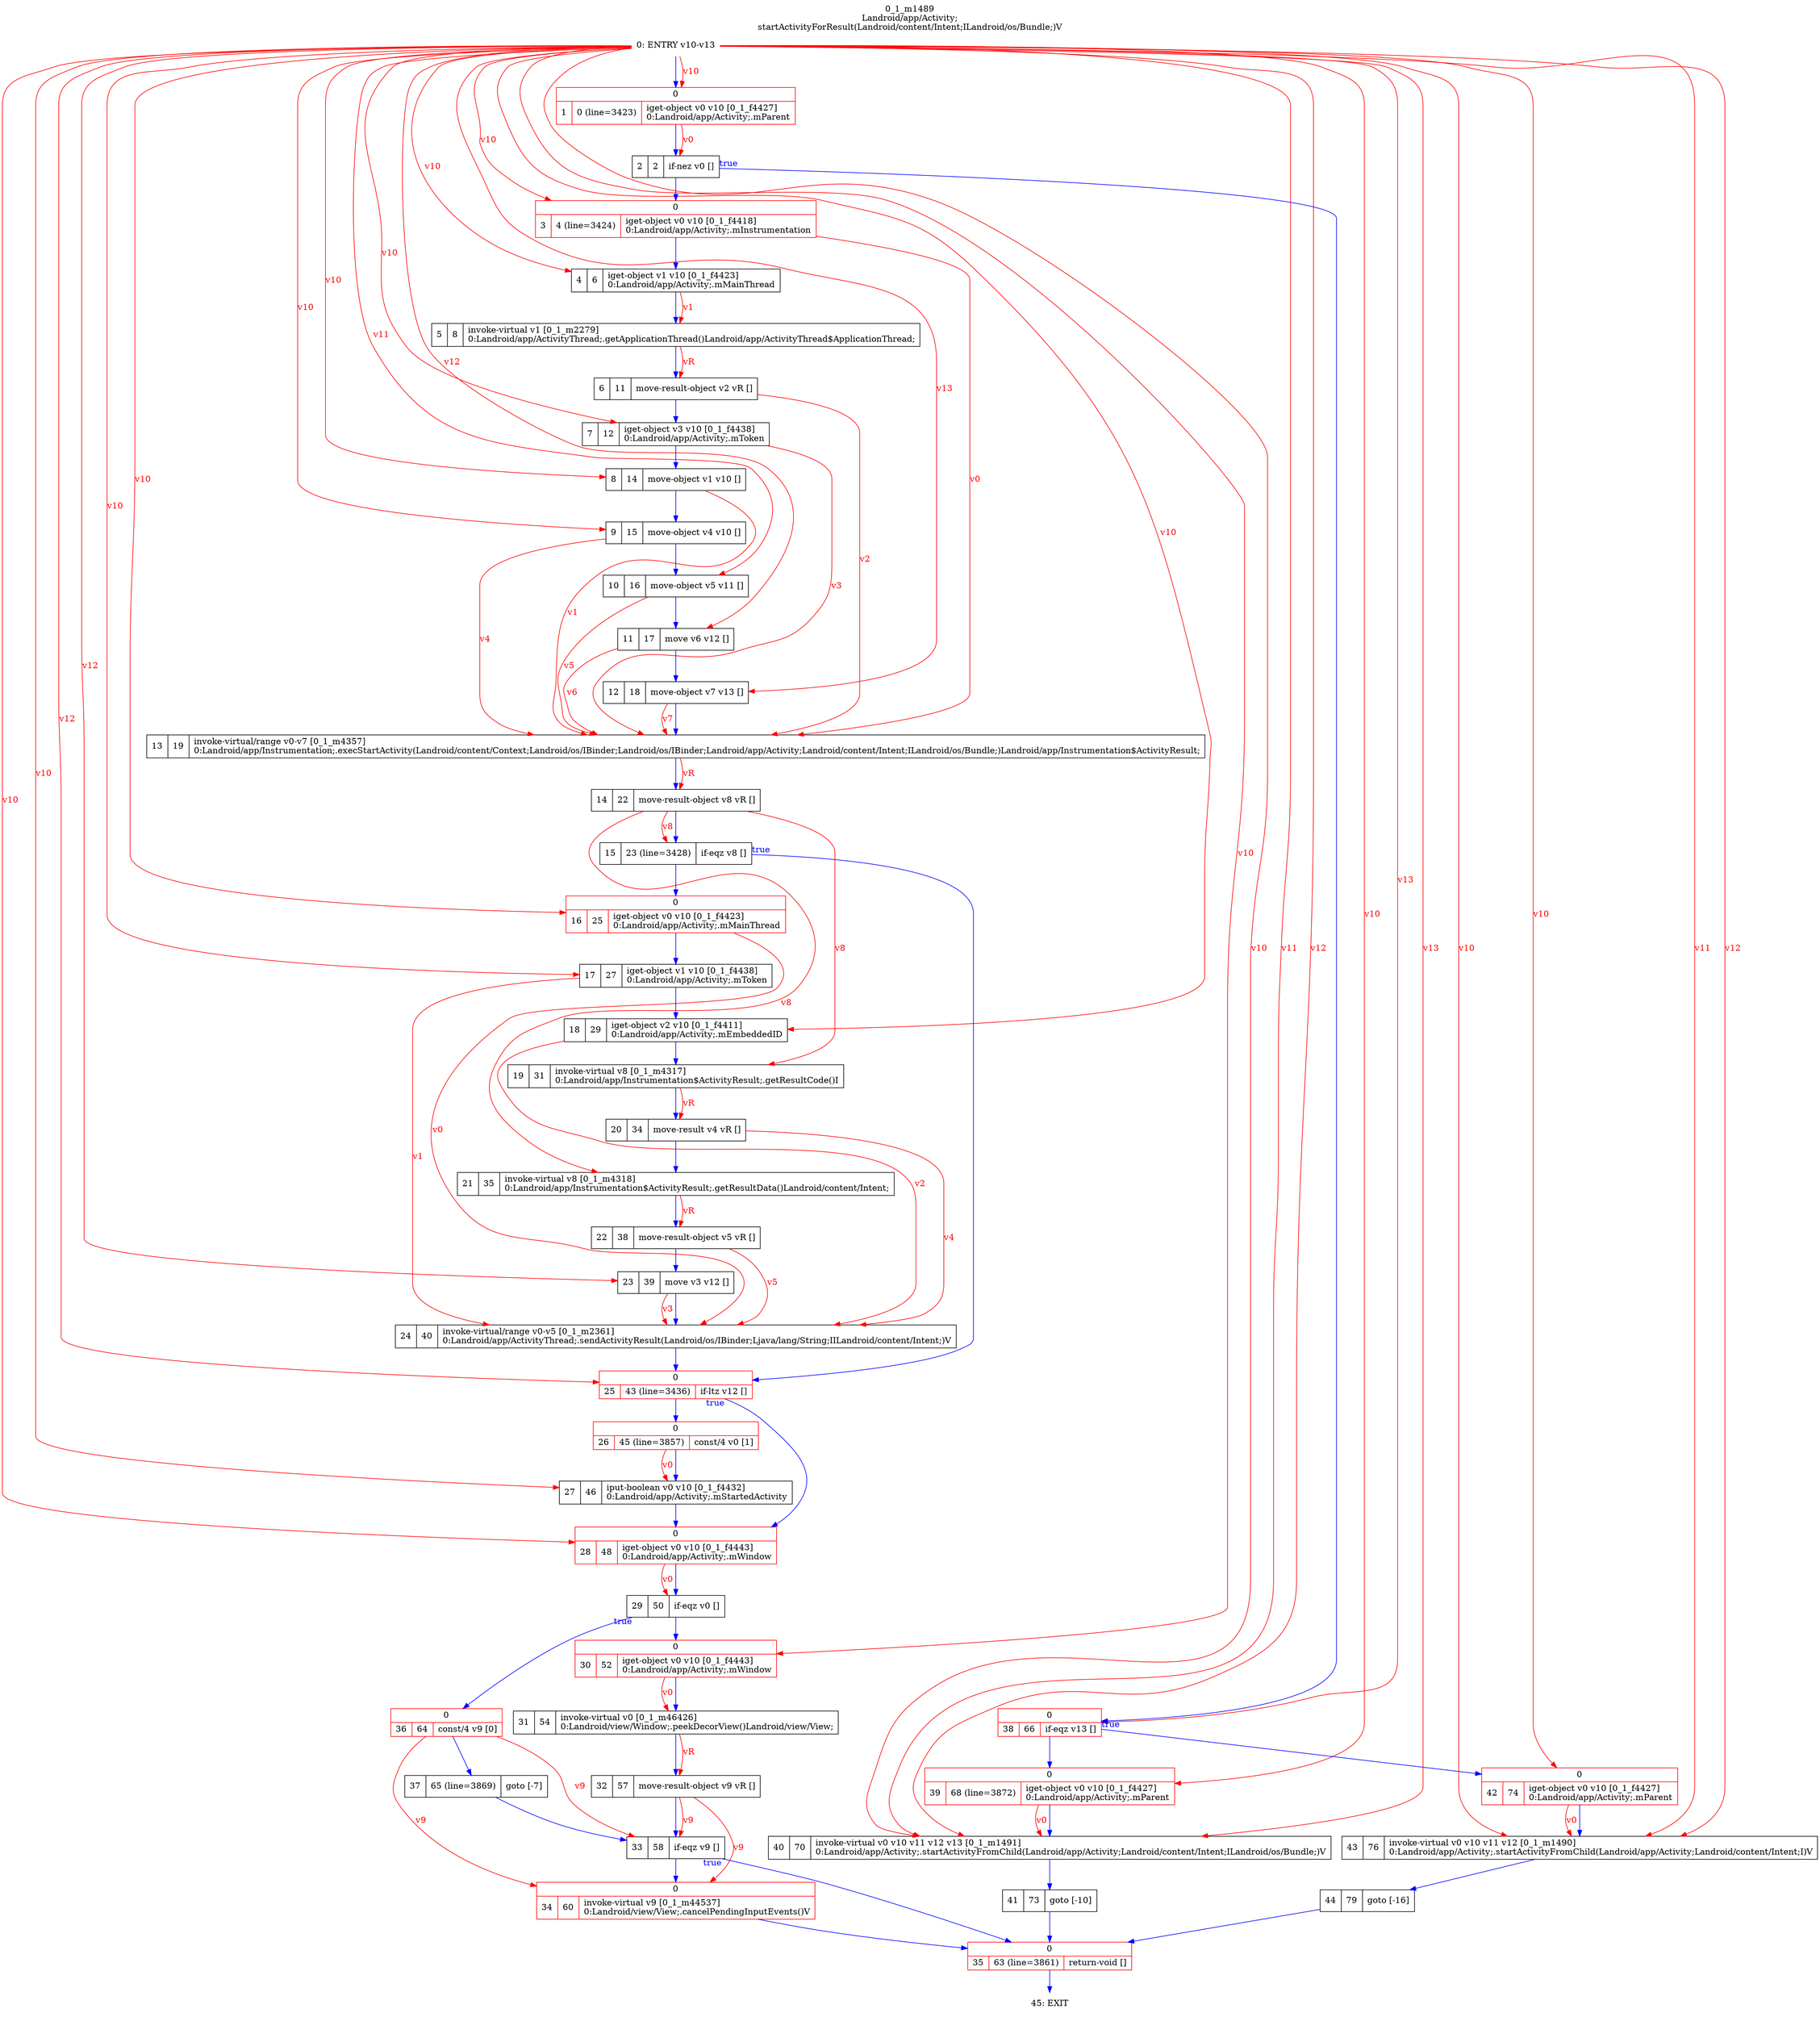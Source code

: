 digraph G {
rankdir=UD;
labelloc=t;
label="0_1_m1489\nLandroid/app/Activity;
startActivityForResult(Landroid/content/Intent;ILandroid/os/Bundle;)V";
0[label="0: ENTRY v10-v13",shape=plaintext];
1[label="{0|{1|0 (line=3423)|iget-object v0 v10 [0_1_f4427]\l0:Landroid/app/Activity;.mParent\l}}",shape=record, color=red];
2[label="2|2|if-nez v0 []\l",shape=record];
3[label="{0|{3|4 (line=3424)|iget-object v0 v10 [0_1_f4418]\l0:Landroid/app/Activity;.mInstrumentation\l}}",shape=record, color=red];
4[label="4|6|iget-object v1 v10 [0_1_f4423]\l0:Landroid/app/Activity;.mMainThread\l",shape=record];
5[label="5|8|invoke-virtual v1 [0_1_m2279]\l0:Landroid/app/ActivityThread;.getApplicationThread()Landroid/app/ActivityThread$ApplicationThread;\l",shape=record,URL="0_1_m2279.dot"];
6[label="6|11|move-result-object v2 vR []\l",shape=record];
7[label="7|12|iget-object v3 v10 [0_1_f4438]\l0:Landroid/app/Activity;.mToken\l",shape=record];
8[label="8|14|move-object v1 v10 []\l",shape=record];
9[label="9|15|move-object v4 v10 []\l",shape=record];
10[label="10|16|move-object v5 v11 []\l",shape=record];
11[label="11|17|move v6 v12 []\l",shape=record];
12[label="12|18|move-object v7 v13 []\l",shape=record];
13[label="13|19|invoke-virtual/range v0-v7 [0_1_m4357]\l0:Landroid/app/Instrumentation;.execStartActivity(Landroid/content/Context;Landroid/os/IBinder;Landroid/os/IBinder;Landroid/app/Activity;Landroid/content/Intent;ILandroid/os/Bundle;)Landroid/app/Instrumentation$ActivityResult;\l",shape=record,URL="0_1_m4357.dot"];
14[label="14|22|move-result-object v8 vR []\l",shape=record];
15[label="15|23 (line=3428)|if-eqz v8 []\l",shape=record];
16[label="{0|{16|25|iget-object v0 v10 [0_1_f4423]\l0:Landroid/app/Activity;.mMainThread\l}}",shape=record, color=red];
17[label="17|27|iget-object v1 v10 [0_1_f4438]\l0:Landroid/app/Activity;.mToken\l",shape=record];
18[label="18|29|iget-object v2 v10 [0_1_f4411]\l0:Landroid/app/Activity;.mEmbeddedID\l",shape=record];
19[label="19|31|invoke-virtual v8 [0_1_m4317]\l0:Landroid/app/Instrumentation$ActivityResult;.getResultCode()I\l",shape=record,URL="0_1_m4317.dot"];
20[label="20|34|move-result v4 vR []\l",shape=record];
21[label="21|35|invoke-virtual v8 [0_1_m4318]\l0:Landroid/app/Instrumentation$ActivityResult;.getResultData()Landroid/content/Intent;\l",shape=record,URL="0_1_m4318.dot"];
22[label="22|38|move-result-object v5 vR []\l",shape=record];
23[label="23|39|move v3 v12 []\l",shape=record];
24[label="24|40|invoke-virtual/range v0-v5 [0_1_m2361]\l0:Landroid/app/ActivityThread;.sendActivityResult(Landroid/os/IBinder;Ljava/lang/String;IILandroid/content/Intent;)V\l",shape=record,URL="0_1_m2361.dot"];
25[label="{0|{25|43 (line=3436)|if-ltz v12 []\l}}",shape=record, color=red];
26[label="{0|{26|45 (line=3857)|const/4 v0 [1]\l}}",shape=record, color=red];
27[label="27|46|iput-boolean v0 v10 [0_1_f4432]\l0:Landroid/app/Activity;.mStartedActivity\l",shape=record];
28[label="{0|{28|48|iget-object v0 v10 [0_1_f4443]\l0:Landroid/app/Activity;.mWindow\l}}",shape=record, color=red];
29[label="29|50|if-eqz v0 []\l",shape=record];
30[label="{0|{30|52|iget-object v0 v10 [0_1_f4443]\l0:Landroid/app/Activity;.mWindow\l}}",shape=record, color=red];
31[label="31|54|invoke-virtual v0 [0_1_m46426]\l0:Landroid/view/Window;.peekDecorView()Landroid/view/View;\l",shape=record,URL="0_1_m46426.dot"];
32[label="32|57|move-result-object v9 vR []\l",shape=record];
33[label="33|58|if-eqz v9 []\l",shape=record];
34[label="{0|{34|60|invoke-virtual v9 [0_1_m44537]\l0:Landroid/view/View;.cancelPendingInputEvents()V\l}}",shape=record,URL="0_1_m44537.dot", color=red];
35[label="{0|{35|63 (line=3861)|return-void []\l}}",shape=record, color=red];
36[label="{0|{36|64|const/4 v9 [0]\l}}",shape=record, color=red];
37[label="37|65 (line=3869)|goto [-7]\l",shape=record];
38[label="{0|{38|66|if-eqz v13 []\l}}",shape=record, color=red];
39[label="{0|{39|68 (line=3872)|iget-object v0 v10 [0_1_f4427]\l0:Landroid/app/Activity;.mParent\l}}",shape=record, color=red];
40[label="40|70|invoke-virtual v0 v10 v11 v12 v13 [0_1_m1491]\l0:Landroid/app/Activity;.startActivityFromChild(Landroid/app/Activity;Landroid/content/Intent;ILandroid/os/Bundle;)V\l",shape=record,URL="0_1_m1491.dot"];
41[label="41|73|goto [-10]\l",shape=record];
42[label="{0|{42|74|iget-object v0 v10 [0_1_f4427]\l0:Landroid/app/Activity;.mParent\l}}",shape=record, color=red];
43[label="43|76|invoke-virtual v0 v10 v11 v12 [0_1_m1490]\l0:Landroid/app/Activity;.startActivityFromChild(Landroid/app/Activity;Landroid/content/Intent;I)V\l",shape=record,URL="0_1_m1490.dot"];
44[label="44|79|goto [-16]\l",shape=record];
45[label="45: EXIT",shape=plaintext];
0->1 [color=blue, fontcolor=blue,weight=100, taillabel=""];
1->2 [color=blue, fontcolor=blue,weight=100, taillabel=""];
2->38 [color=blue, fontcolor=blue,weight=10, taillabel="true"];
2->3 [color=blue, fontcolor=blue,weight=100, taillabel=""];
3->4 [color=blue, fontcolor=blue,weight=100, taillabel=""];
4->5 [color=blue, fontcolor=blue,weight=100, taillabel=""];
5->6 [color=blue, fontcolor=blue,weight=100, taillabel=""];
6->7 [color=blue, fontcolor=blue,weight=100, taillabel=""];
7->8 [color=blue, fontcolor=blue,weight=100, taillabel=""];
8->9 [color=blue, fontcolor=blue,weight=100, taillabel=""];
9->10 [color=blue, fontcolor=blue,weight=100, taillabel=""];
10->11 [color=blue, fontcolor=blue,weight=100, taillabel=""];
11->12 [color=blue, fontcolor=blue,weight=100, taillabel=""];
12->13 [color=blue, fontcolor=blue,weight=100, taillabel=""];
13->14 [color=blue, fontcolor=blue,weight=100, taillabel=""];
14->15 [color=blue, fontcolor=blue,weight=100, taillabel=""];
15->25 [color=blue, fontcolor=blue,weight=10, taillabel="true"];
15->16 [color=blue, fontcolor=blue,weight=100, taillabel=""];
16->17 [color=blue, fontcolor=blue,weight=100, taillabel=""];
17->18 [color=blue, fontcolor=blue,weight=100, taillabel=""];
18->19 [color=blue, fontcolor=blue,weight=100, taillabel=""];
19->20 [color=blue, fontcolor=blue,weight=100, taillabel=""];
20->21 [color=blue, fontcolor=blue,weight=100, taillabel=""];
21->22 [color=blue, fontcolor=blue,weight=100, taillabel=""];
22->23 [color=blue, fontcolor=blue,weight=100, taillabel=""];
23->24 [color=blue, fontcolor=blue,weight=100, taillabel=""];
24->25 [color=blue, fontcolor=blue,weight=100, taillabel=""];
25->28 [color=blue, fontcolor=blue,weight=10, taillabel="true"];
25->26 [color=blue, fontcolor=blue,weight=100, taillabel=""];
26->27 [color=blue, fontcolor=blue,weight=100, taillabel=""];
27->28 [color=blue, fontcolor=blue,weight=100, taillabel=""];
28->29 [color=blue, fontcolor=blue,weight=100, taillabel=""];
29->36 [color=blue, fontcolor=blue,weight=10, taillabel="true"];
29->30 [color=blue, fontcolor=blue,weight=100, taillabel=""];
30->31 [color=blue, fontcolor=blue,weight=100, taillabel=""];
31->32 [color=blue, fontcolor=blue,weight=100, taillabel=""];
32->33 [color=blue, fontcolor=blue,weight=100, taillabel=""];
33->35 [color=blue, fontcolor=blue,weight=10, taillabel="true"];
33->34 [color=blue, fontcolor=blue,weight=100, taillabel=""];
34->35 [color=blue, fontcolor=blue,weight=100, taillabel=""];
35->45 [color=blue, fontcolor=blue,weight=100, taillabel=""];
36->37 [color=blue, fontcolor=blue,weight=100, taillabel=""];
37->33 [color=blue, fontcolor=blue,weight=100, taillabel=""];
38->42 [color=blue, fontcolor=blue,weight=10, taillabel="true"];
38->39 [color=blue, fontcolor=blue,weight=100, taillabel=""];
39->40 [color=blue, fontcolor=blue,weight=100, taillabel=""];
40->41 [color=blue, fontcolor=blue,weight=100, taillabel=""];
41->35 [color=blue, fontcolor=blue,weight=100, taillabel=""];
42->43 [color=blue, fontcolor=blue,weight=100, taillabel=""];
43->44 [color=blue, fontcolor=blue,weight=100, taillabel=""];
44->35 [color=blue, fontcolor=blue,weight=100, taillabel=""];
0->1 [color=red, fontcolor=red, label="v10"];
1->2 [color=red, fontcolor=red, label="v0"];
0->3 [color=red, fontcolor=red, label="v10"];
0->4 [color=red, fontcolor=red, label="v10"];
4->5 [color=red, fontcolor=red, label="v1"];
5->6 [color=red, fontcolor=red, label="vR"];
0->7 [color=red, fontcolor=red, label="v10"];
0->8 [color=red, fontcolor=red, label="v10"];
0->9 [color=red, fontcolor=red, label="v10"];
0->10 [color=red, fontcolor=red, label="v11"];
0->11 [color=red, fontcolor=red, label="v12"];
0->12 [color=red, fontcolor=red, label="v13"];
3->13 [color=red, fontcolor=red, label="v0"];
6->13 [color=red, fontcolor=red, label="v2"];
7->13 [color=red, fontcolor=red, label="v3"];
8->13 [color=red, fontcolor=red, label="v1"];
9->13 [color=red, fontcolor=red, label="v4"];
10->13 [color=red, fontcolor=red, label="v5"];
11->13 [color=red, fontcolor=red, label="v6"];
12->13 [color=red, fontcolor=red, label="v7"];
13->14 [color=red, fontcolor=red, label="vR"];
14->15 [color=red, fontcolor=red, label="v8"];
0->16 [color=red, fontcolor=red, label="v10"];
0->17 [color=red, fontcolor=red, label="v10"];
0->18 [color=red, fontcolor=red, label="v10"];
14->19 [color=red, fontcolor=red, label="v8"];
19->20 [color=red, fontcolor=red, label="vR"];
14->21 [color=red, fontcolor=red, label="v8"];
21->22 [color=red, fontcolor=red, label="vR"];
0->23 [color=red, fontcolor=red, label="v12"];
16->24 [color=red, fontcolor=red, label="v0"];
17->24 [color=red, fontcolor=red, label="v1"];
18->24 [color=red, fontcolor=red, label="v2"];
20->24 [color=red, fontcolor=red, label="v4"];
22->24 [color=red, fontcolor=red, label="v5"];
23->24 [color=red, fontcolor=red, label="v3"];
0->25 [color=red, fontcolor=red, label="v12"];
0->27 [color=red, fontcolor=red, label="v10"];
26->27 [color=red, fontcolor=red, label="v0"];
0->28 [color=red, fontcolor=red, label="v10"];
28->29 [color=red, fontcolor=red, label="v0"];
0->30 [color=red, fontcolor=red, label="v10"];
30->31 [color=red, fontcolor=red, label="v0"];
31->32 [color=red, fontcolor=red, label="vR"];
32->33 [color=red, fontcolor=red, label="v9"];
36->33 [color=red, fontcolor=red, label="v9"];
32->34 [color=red, fontcolor=red, label="v9"];
36->34 [color=red, fontcolor=red, label="v9"];
0->38 [color=red, fontcolor=red, label="v13"];
0->39 [color=red, fontcolor=red, label="v10"];
0->40 [color=red, fontcolor=red, label="v10"];
0->40 [color=red, fontcolor=red, label="v11"];
0->40 [color=red, fontcolor=red, label="v12"];
0->40 [color=red, fontcolor=red, label="v13"];
39->40 [color=red, fontcolor=red, label="v0"];
0->42 [color=red, fontcolor=red, label="v10"];
0->43 [color=red, fontcolor=red, label="v10"];
0->43 [color=red, fontcolor=red, label="v11"];
0->43 [color=red, fontcolor=red, label="v12"];
42->43 [color=red, fontcolor=red, label="v0"];
}
